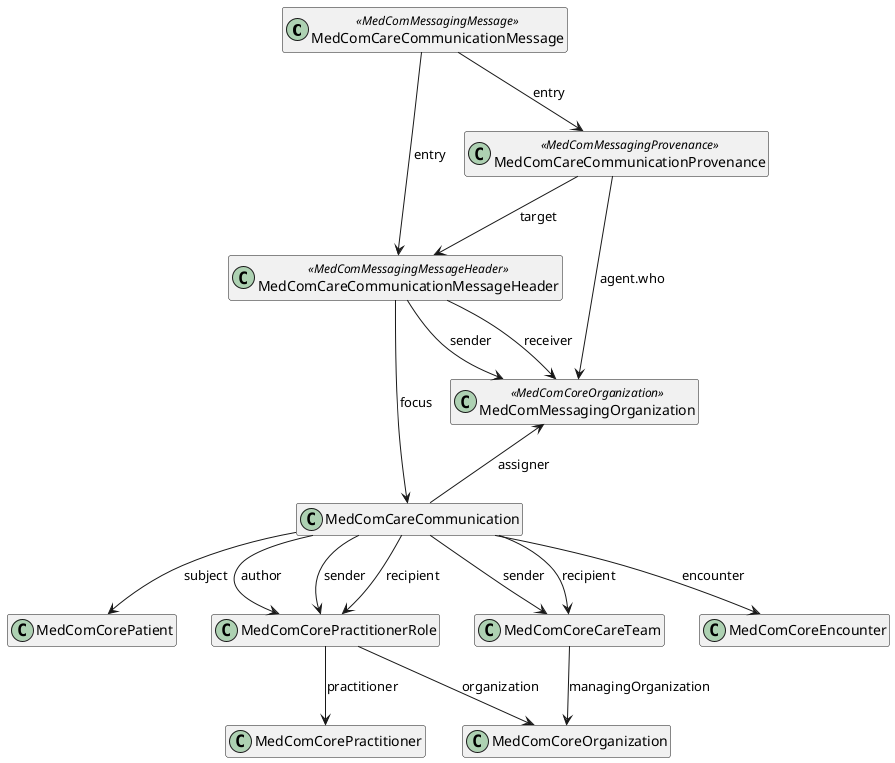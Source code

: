 @startuml CareCommunication

hide empty members

top to bottom direction

class "MedComCareCommunicationMessage" as message <<MedComMessagingMessage>>
class "MedComCareCommunicationMessageHeader" as messageheader <<MedComMessagingMessageHeader>>
class "MedComCareCommunicationProvenance" as provenance <<MedComMessagingProvenance>>
class "MedComMessagingOrganization" as messagingOrganization <<MedComCoreOrganization>>
class "MedComCareCommunication" as communication
class "MedComCorePatient" as patient
class "MedComCorePractitionerRole" as pracRole
class "MedComCoreCareTeam" as careteam
class "MedComCorePractitioner" as author
class "MedComCoreEncounter" as encounter
class "MedComCoreOrganization" as organization

message --> messageheader : "entry"
messageheader --> communication : "focus"
communication --> patient : "subject"
communication --> pracRole : "author"
message --> provenance : "entry"
provenance --> messageheader : "target" 
provenance --> messagingOrganization : "agent.who"
communication --> careteam : "sender"
communication --> careteam : "recipient"
communication --> pracRole : "sender"
communication --> pracRole : "recipient"
messagingOrganization <-- communication : "assigner"
pracRole --> author : "practitioner"
pracRole --> organization : "organization"
careteam --> organization : "managingOrganization"
communication --> encounter : "encounter"


messageheader --> messagingOrganization : "receiver"
messageheader --> messagingOrganization : "sender"
@enduml